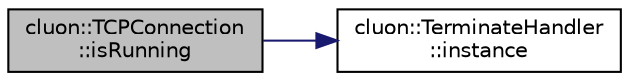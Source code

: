 digraph "cluon::TCPConnection::isRunning"
{
 // LATEX_PDF_SIZE
  edge [fontname="Helvetica",fontsize="10",labelfontname="Helvetica",labelfontsize="10"];
  node [fontname="Helvetica",fontsize="10",shape=record];
  rankdir="LR";
  Node1 [label="cluon::TCPConnection\l::isRunning",height=0.2,width=0.4,color="black", fillcolor="grey75", style="filled", fontcolor="black",tooltip=" "];
  Node1 -> Node2 [color="midnightblue",fontsize="10",style="solid"];
  Node2 [label="cluon::TerminateHandler\l::instance",height=0.2,width=0.4,color="black", fillcolor="white", style="filled",URL="$classcluon_1_1TerminateHandler.html#a14570735df2bf9965520a022879b2a56",tooltip=" "];
}
